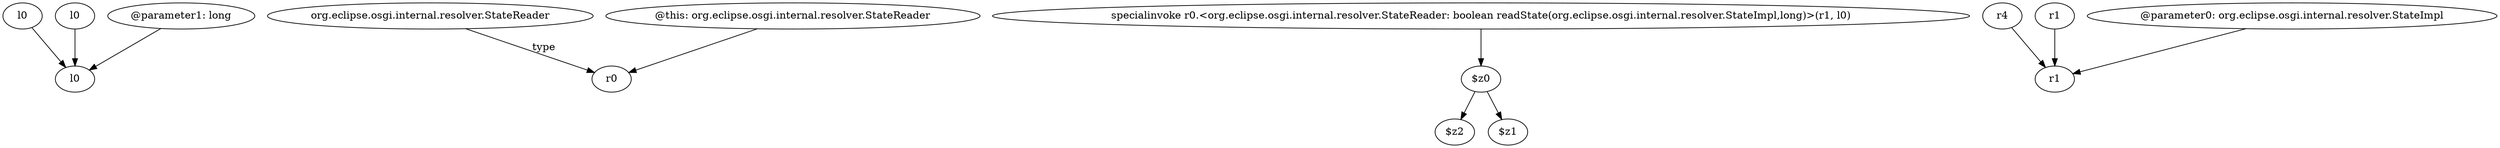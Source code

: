 digraph g {
0[label="l0"]
1[label="l0"]
0->1[label=""]
2[label="org.eclipse.osgi.internal.resolver.StateReader"]
3[label="r0"]
2->3[label="type"]
4[label="$z0"]
5[label="$z2"]
4->5[label=""]
6[label="specialinvoke r0.<org.eclipse.osgi.internal.resolver.StateReader: boolean readState(org.eclipse.osgi.internal.resolver.StateImpl,long)>(r1, l0)"]
6->4[label=""]
7[label="r4"]
8[label="r1"]
7->8[label=""]
9[label="r1"]
9->8[label=""]
10[label="l0"]
10->1[label=""]
11[label="@parameter1: long"]
11->1[label=""]
12[label="@parameter0: org.eclipse.osgi.internal.resolver.StateImpl"]
12->8[label=""]
13[label="$z1"]
4->13[label=""]
14[label="@this: org.eclipse.osgi.internal.resolver.StateReader"]
14->3[label=""]
}